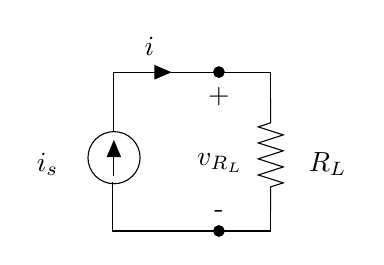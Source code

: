 \begin{tikzpicture}[y=-1cm]
\sf
\draw[black] (6.573,1.769) -- (6.573,2.076) -- (6.416,2.127) -- (6.733,2.229) -- (6.416,2.331) -- (6.733,2.431) -- (6.416,2.533) -- (6.733,2.636) -- (6.416,2.738) -- (6.733,2.838) -- (6.573,2.889) -- (6.573,3.198);
\filldraw[black] (5.916,3.449) circle (0.067cm);
\path (5.916,3.284) node[text=black,anchor=base] {-};
\filldraw[black] (5.916,1.431) circle (0.067cm);
\path (5.916,1.831) node[text=black,anchor=base] {+};
\draw[arrows=-triangle 45,black] (4.582,2.749) -- (4.582,2.293);
\draw[arrows=-triangle 45,black] (4.8,1.433) -- (5.316,1.433);
\draw[black] (4.582,2.182) -- (4.582,1.431) -- (6.567,1.431) -- (6.567,1.882);
\draw[black] (4.567,2.831) -- (4.567,3.449) -- (6.567,3.449) -- (6.567,3.164);
\path (5.033,1.216) node[text=black,anchor=base] {$i$};
\path (4,2.691) node[text=black,anchor=base east] {$i_s$};
\path (6.933,2.691) node[text=black,anchor=base west] {$R_L$};
\path (5.933,2.616) node[text=black,anchor=base] {$v_{R_L}$};
\draw[black] (4.584,2.518) circle (0.331cm);

\end{tikzpicture}%

%% Configure (x)emacs for this file ...
%% Local Variables:
%% mode: latex
%% End: